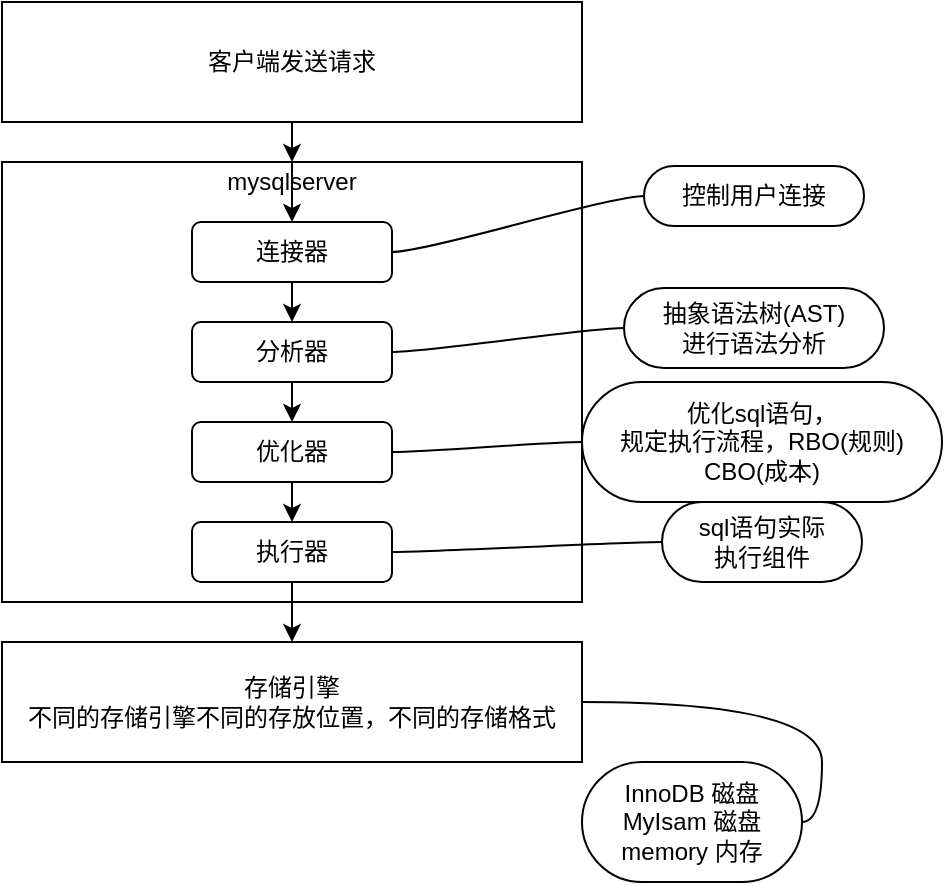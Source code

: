<mxfile version="13.0.3" type="device" pages="2"><diagram id="2ttaR4tG4ae0onW6x_MF" name="mysql监控"><mxGraphModel dx="868" dy="510" grid="1" gridSize="10" guides="1" tooltips="1" connect="1" arrows="1" fold="1" page="1" pageScale="1" pageWidth="850" pageHeight="1100" math="0" shadow="0"><root><mxCell id="0"/><mxCell id="1" parent="0"/><mxCell id="Vq0MjXgdHvfeEfKjRkE2-1" value="客户端发送请求" style="rounded=0;whiteSpace=wrap;html=1;" vertex="1" parent="1"><mxGeometry x="180" y="140" width="290" height="60" as="geometry"/></mxCell><mxCell id="Vq0MjXgdHvfeEfKjRkE2-2" value="" style="rounded=0;whiteSpace=wrap;html=1;" vertex="1" parent="1"><mxGeometry x="180" y="220" width="290" height="220" as="geometry"/></mxCell><mxCell id="Vq0MjXgdHvfeEfKjRkE2-3" value="连接器" style="rounded=1;whiteSpace=wrap;html=1;" vertex="1" parent="1"><mxGeometry x="275" y="250" width="100" height="30" as="geometry"/></mxCell><mxCell id="Vq0MjXgdHvfeEfKjRkE2-5" value="分析器" style="rounded=1;whiteSpace=wrap;html=1;" vertex="1" parent="1"><mxGeometry x="275" y="300" width="100" height="30" as="geometry"/></mxCell><mxCell id="Vq0MjXgdHvfeEfKjRkE2-6" value="优化器" style="rounded=1;whiteSpace=wrap;html=1;" vertex="1" parent="1"><mxGeometry x="275" y="350" width="100" height="30" as="geometry"/></mxCell><mxCell id="Vq0MjXgdHvfeEfKjRkE2-7" value="执行器" style="rounded=1;whiteSpace=wrap;html=1;" vertex="1" parent="1"><mxGeometry x="275" y="400" width="100" height="30" as="geometry"/></mxCell><mxCell id="Vq0MjXgdHvfeEfKjRkE2-8" value="mysqlserver" style="text;html=1;strokeColor=none;fillColor=none;align=center;verticalAlign=middle;whiteSpace=wrap;rounded=0;" vertex="1" parent="1"><mxGeometry x="290" y="220" width="70" height="20" as="geometry"/></mxCell><mxCell id="Vq0MjXgdHvfeEfKjRkE2-9" value="存储引擎&lt;br&gt;不同的存储引擎不同的存放位置，不同的存储格式" style="rounded=0;whiteSpace=wrap;html=1;" vertex="1" parent="1"><mxGeometry x="180" y="460" width="290" height="60" as="geometry"/></mxCell><mxCell id="Vq0MjXgdHvfeEfKjRkE2-12" value="InnoDB 磁盘&lt;br&gt;MyIsam 磁盘&lt;br&gt;memory 内存" style="whiteSpace=wrap;html=1;rounded=1;arcSize=50;align=center;verticalAlign=middle;strokeWidth=1;autosize=1;spacing=4;treeFolding=1;treeMoving=1;newEdgeStyle={&quot;edgeStyle&quot;:&quot;entityRelationEdgeStyle&quot;,&quot;startArrow&quot;:&quot;none&quot;,&quot;endArrow&quot;:&quot;none&quot;,&quot;segment&quot;:10,&quot;curved&quot;:1};" vertex="1" parent="1"><mxGeometry x="470" y="520" width="110" height="60" as="geometry"/></mxCell><mxCell id="Vq0MjXgdHvfeEfKjRkE2-13" value="" style="edgeStyle=entityRelationEdgeStyle;startArrow=none;endArrow=none;segment=10;curved=1;exitX=1;exitY=0.5;exitDx=0;exitDy=0;" edge="1" target="Vq0MjXgdHvfeEfKjRkE2-12" parent="1" source="Vq0MjXgdHvfeEfKjRkE2-9"><mxGeometry relative="1" as="geometry"><mxPoint x="480" y="490" as="sourcePoint"/></mxGeometry></mxCell><mxCell id="Vq0MjXgdHvfeEfKjRkE2-14" value="sql语句实际&lt;br&gt;执行组件" style="whiteSpace=wrap;html=1;rounded=1;arcSize=50;align=center;verticalAlign=middle;strokeWidth=1;autosize=1;spacing=4;treeFolding=1;treeMoving=1;newEdgeStyle={&quot;edgeStyle&quot;:&quot;entityRelationEdgeStyle&quot;,&quot;startArrow&quot;:&quot;none&quot;,&quot;endArrow&quot;:&quot;none&quot;,&quot;segment&quot;:10,&quot;curved&quot;:1};" vertex="1" parent="1"><mxGeometry x="510" y="390" width="100" height="40" as="geometry"/></mxCell><mxCell id="Vq0MjXgdHvfeEfKjRkE2-15" value="" style="edgeStyle=entityRelationEdgeStyle;startArrow=none;endArrow=none;segment=10;curved=1;exitX=1;exitY=0.5;exitDx=0;exitDy=0;" edge="1" target="Vq0MjXgdHvfeEfKjRkE2-14" parent="1" source="Vq0MjXgdHvfeEfKjRkE2-7"><mxGeometry relative="1" as="geometry"><mxPoint x="490" y="410" as="sourcePoint"/></mxGeometry></mxCell><mxCell id="Vq0MjXgdHvfeEfKjRkE2-16" value="优化sql语句，&lt;br&gt;规定执行流程，RBO(规则)&lt;br&gt;CBO(成本)" style="whiteSpace=wrap;html=1;rounded=1;arcSize=50;align=center;verticalAlign=middle;strokeWidth=1;autosize=1;spacing=4;treeFolding=1;treeMoving=1;newEdgeStyle={&quot;edgeStyle&quot;:&quot;entityRelationEdgeStyle&quot;,&quot;startArrow&quot;:&quot;none&quot;,&quot;endArrow&quot;:&quot;none&quot;,&quot;segment&quot;:10,&quot;curved&quot;:1};" vertex="1" parent="1"><mxGeometry x="470" y="330" width="180" height="60" as="geometry"/></mxCell><mxCell id="Vq0MjXgdHvfeEfKjRkE2-17" value="" style="edgeStyle=entityRelationEdgeStyle;startArrow=none;endArrow=none;segment=10;curved=1;exitX=1;exitY=0.5;exitDx=0;exitDy=0;" edge="1" target="Vq0MjXgdHvfeEfKjRkE2-16" parent="1" source="Vq0MjXgdHvfeEfKjRkE2-6"><mxGeometry relative="1" as="geometry"><mxPoint x="590" y="280" as="sourcePoint"/></mxGeometry></mxCell><mxCell id="Vq0MjXgdHvfeEfKjRkE2-18" value="抽象语法树(AST)&lt;br&gt;进行语法分析" style="whiteSpace=wrap;html=1;rounded=1;arcSize=50;align=center;verticalAlign=middle;strokeWidth=1;autosize=1;spacing=4;treeFolding=1;treeMoving=1;newEdgeStyle={&quot;edgeStyle&quot;:&quot;entityRelationEdgeStyle&quot;,&quot;startArrow&quot;:&quot;none&quot;,&quot;endArrow&quot;:&quot;none&quot;,&quot;segment&quot;:10,&quot;curved&quot;:1};" vertex="1" parent="1"><mxGeometry x="491" y="283" width="130" height="40" as="geometry"/></mxCell><mxCell id="Vq0MjXgdHvfeEfKjRkE2-19" value="" style="edgeStyle=entityRelationEdgeStyle;startArrow=none;endArrow=none;segment=10;curved=1;exitX=1;exitY=0.5;exitDx=0;exitDy=0;" edge="1" target="Vq0MjXgdHvfeEfKjRkE2-18" parent="1" source="Vq0MjXgdHvfeEfKjRkE2-5"><mxGeometry relative="1" as="geometry"><mxPoint x="480" y="330" as="sourcePoint"/></mxGeometry></mxCell><mxCell id="Vq0MjXgdHvfeEfKjRkE2-20" value="控制用户连接&lt;br&gt;" style="whiteSpace=wrap;html=1;rounded=1;arcSize=50;align=center;verticalAlign=middle;strokeWidth=1;autosize=1;spacing=4;treeFolding=1;treeMoving=1;newEdgeStyle={&quot;edgeStyle&quot;:&quot;entityRelationEdgeStyle&quot;,&quot;startArrow&quot;:&quot;none&quot;,&quot;endArrow&quot;:&quot;none&quot;,&quot;segment&quot;:10,&quot;curved&quot;:1};" vertex="1" parent="1"><mxGeometry x="501" y="222" width="110" height="30" as="geometry"/></mxCell><mxCell id="Vq0MjXgdHvfeEfKjRkE2-21" value="" style="edgeStyle=entityRelationEdgeStyle;startArrow=none;endArrow=none;segment=10;curved=1;exitX=1;exitY=0.5;exitDx=0;exitDy=0;" edge="1" target="Vq0MjXgdHvfeEfKjRkE2-20" parent="1" source="Vq0MjXgdHvfeEfKjRkE2-3"><mxGeometry relative="1" as="geometry"><mxPoint x="480" y="264" as="sourcePoint"/></mxGeometry></mxCell><mxCell id="Vq0MjXgdHvfeEfKjRkE2-22" value="" style="endArrow=classic;html=1;exitX=0.5;exitY=1;exitDx=0;exitDy=0;entryX=0.5;entryY=0;entryDx=0;entryDy=0;" edge="1" parent="1" source="Vq0MjXgdHvfeEfKjRkE2-1" target="Vq0MjXgdHvfeEfKjRkE2-8"><mxGeometry width="50" height="50" relative="1" as="geometry"><mxPoint x="370" y="110" as="sourcePoint"/><mxPoint x="420" y="60" as="targetPoint"/></mxGeometry></mxCell><mxCell id="Vq0MjXgdHvfeEfKjRkE2-23" value="" style="endArrow=classic;html=1;exitX=0.5;exitY=0;exitDx=0;exitDy=0;entryX=0.5;entryY=0;entryDx=0;entryDy=0;" edge="1" parent="1" source="Vq0MjXgdHvfeEfKjRkE2-8" target="Vq0MjXgdHvfeEfKjRkE2-3"><mxGeometry width="50" height="50" relative="1" as="geometry"><mxPoint x="360" y="280" as="sourcePoint"/><mxPoint x="430.711" y="230" as="targetPoint"/></mxGeometry></mxCell><mxCell id="Vq0MjXgdHvfeEfKjRkE2-24" value="" style="endArrow=classic;html=1;exitX=0.5;exitY=1;exitDx=0;exitDy=0;entryX=0.5;entryY=0;entryDx=0;entryDy=0;" edge="1" parent="1" source="Vq0MjXgdHvfeEfKjRkE2-3" target="Vq0MjXgdHvfeEfKjRkE2-5"><mxGeometry width="50" height="50" relative="1" as="geometry"><mxPoint x="390" y="310" as="sourcePoint"/><mxPoint x="440" y="260" as="targetPoint"/></mxGeometry></mxCell><mxCell id="Vq0MjXgdHvfeEfKjRkE2-25" value="" style="endArrow=classic;html=1;exitX=0.5;exitY=1;exitDx=0;exitDy=0;entryX=0.5;entryY=0;entryDx=0;entryDy=0;" edge="1" parent="1" source="Vq0MjXgdHvfeEfKjRkE2-5" target="Vq0MjXgdHvfeEfKjRkE2-6"><mxGeometry width="50" height="50" relative="1" as="geometry"><mxPoint x="570" y="200" as="sourcePoint"/><mxPoint x="620" y="150" as="targetPoint"/></mxGeometry></mxCell><mxCell id="Vq0MjXgdHvfeEfKjRkE2-26" value="" style="endArrow=classic;html=1;exitX=0.5;exitY=1;exitDx=0;exitDy=0;entryX=0.5;entryY=0;entryDx=0;entryDy=0;" edge="1" parent="1" source="Vq0MjXgdHvfeEfKjRkE2-6" target="Vq0MjXgdHvfeEfKjRkE2-7"><mxGeometry width="50" height="50" relative="1" as="geometry"><mxPoint x="380" y="370" as="sourcePoint"/><mxPoint x="430" y="320" as="targetPoint"/></mxGeometry></mxCell><mxCell id="Vq0MjXgdHvfeEfKjRkE2-27" value="" style="endArrow=classic;html=1;exitX=0.5;exitY=1;exitDx=0;exitDy=0;entryX=0.5;entryY=0;entryDx=0;entryDy=0;" edge="1" parent="1" source="Vq0MjXgdHvfeEfKjRkE2-7" target="Vq0MjXgdHvfeEfKjRkE2-9"><mxGeometry width="50" height="50" relative="1" as="geometry"><mxPoint x="310" y="600" as="sourcePoint"/><mxPoint x="360" y="550" as="targetPoint"/></mxGeometry></mxCell></root></mxGraphModel></diagram><diagram id="sYQJ3fRf34HSrICBSaM5" name="索引优化"><mxGraphModel dx="868" dy="510" grid="1" gridSize="10" guides="1" tooltips="1" connect="1" arrows="1" fold="1" page="1" pageScale="1" pageWidth="850" pageHeight="1100" math="0" shadow="0"><root><mxCell id="Z6aqxTjcYzHdgBsRNg6B-0"/><mxCell id="Z6aqxTjcYzHdgBsRNg6B-1" parent="Z6aqxTjcYzHdgBsRNg6B-0"/><mxCell id="VSdPEl_RoQN30dNabncq-2" value="" style="edgeStyle=orthogonalEdgeStyle;rounded=0;orthogonalLoop=1;jettySize=auto;html=1;" parent="Z6aqxTjcYzHdgBsRNg6B-1" source="VSdPEl_RoQN30dNabncq-0" target="VSdPEl_RoQN30dNabncq-1" edge="1"><mxGeometry relative="1" as="geometry"/></mxCell><mxCell id="VSdPEl_RoQN30dNabncq-0" value="innodb使用B+tree&lt;br&gt;在Ｂ树基础上优化" style="rounded=1;whiteSpace=wrap;html=1;" parent="Z6aqxTjcYzHdgBsRNg6B-1" vertex="1"><mxGeometry x="40" y="50" width="120" height="60" as="geometry"/></mxCell><mxCell id="VSdPEl_RoQN30dNabncq-1" value="memory使用hash index" style="rounded=1;whiteSpace=wrap;html=1;" parent="Z6aqxTjcYzHdgBsRNg6B-1" vertex="1"><mxGeometry x="240" y="50" width="120" height="60" as="geometry"/></mxCell><mxCell id="VSdPEl_RoQN30dNabncq-3" value="二叉树&lt;br&gt;导致树节点过深&lt;br&gt;&lt;br&gt;bst树&lt;br&gt;会有倾斜问题" style="rounded=1;whiteSpace=wrap;html=1;" parent="Z6aqxTjcYzHdgBsRNg6B-1" vertex="1"><mxGeometry x="160" y="220" width="140" height="70" as="geometry"/></mxCell><mxCell id="VSdPEl_RoQN30dNabncq-4" value="二叉树演示网站https://cs.usfca.edu" style="text;html=1;strokeColor=none;fillColor=none;align=center;verticalAlign=middle;whiteSpace=wrap;rounded=0;" parent="Z6aqxTjcYzHdgBsRNg6B-1" vertex="1"><mxGeometry x="80" y="180" width="250" height="20" as="geometry"/></mxCell><mxCell id="VSdPEl_RoQN30dNabncq-6" value="平衡树AVL(旋转)&lt;br&gt;插入效率低,查询效率高" style="rounded=1;whiteSpace=wrap;html=1;" parent="Z6aqxTjcYzHdgBsRNg6B-1" vertex="1"><mxGeometry x="160" y="340" width="150" height="60" as="geometry"/></mxCell><mxCell id="VSdPEl_RoQN30dNabncq-7" value="红黑树(旋转,变色)&lt;br&gt;插入,查询平衡" style="rounded=1;whiteSpace=wrap;html=1;" parent="Z6aqxTjcYzHdgBsRNg6B-1" vertex="1"><mxGeometry x="160" y="450" width="120" height="60" as="geometry"/></mxCell></root></mxGraphModel></diagram></mxfile>